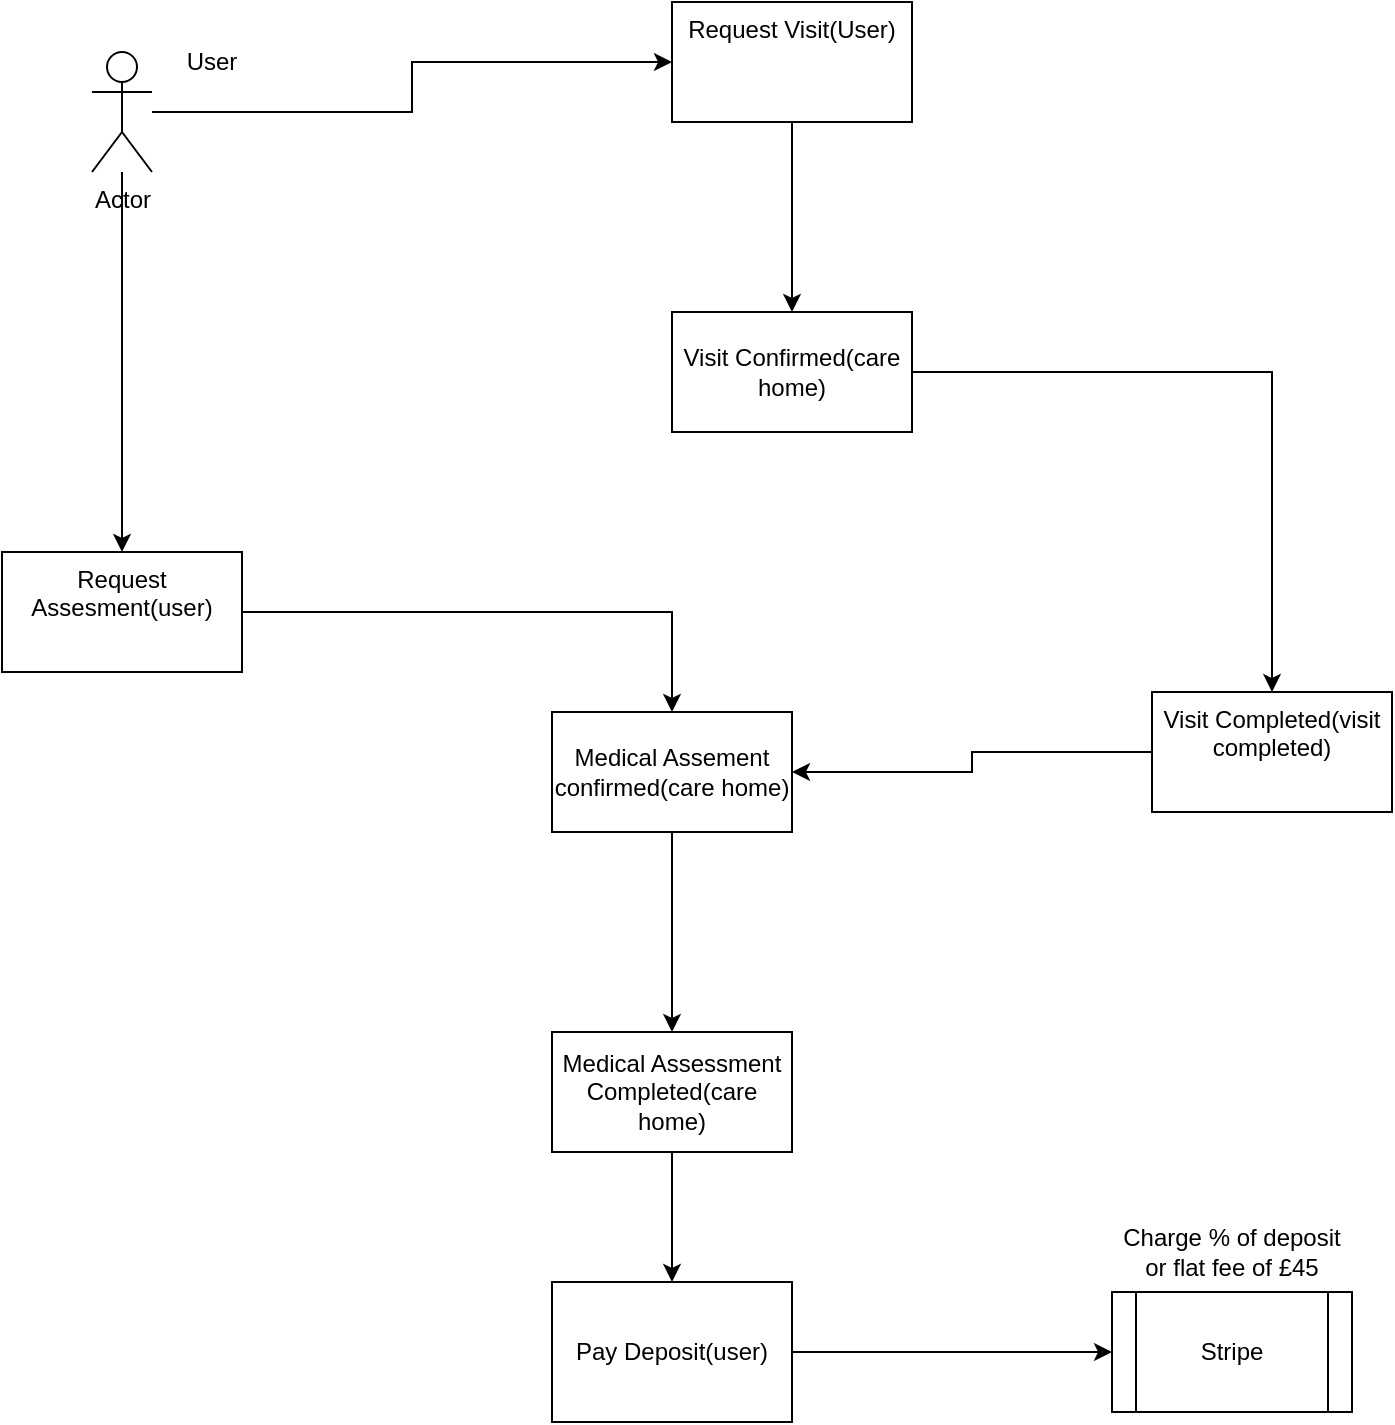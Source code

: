 <mxfile version="20.8.23" type="github">
  <diagram name="Page-1" id="13bN3LiErAZNY6PXdBP1">
    <mxGraphModel dx="1434" dy="760" grid="1" gridSize="10" guides="1" tooltips="1" connect="1" arrows="1" fold="1" page="1" pageScale="1" pageWidth="850" pageHeight="1100" math="0" shadow="0">
      <root>
        <mxCell id="0" />
        <mxCell id="1" parent="0" />
        <mxCell id="lrbJHLHanRZHTGlE7Is--7" value="" style="edgeStyle=orthogonalEdgeStyle;rounded=0;orthogonalLoop=1;jettySize=auto;html=1;" parent="1" source="lrbJHLHanRZHTGlE7Is--2" target="lrbJHLHanRZHTGlE7Is--6" edge="1">
          <mxGeometry relative="1" as="geometry" />
        </mxCell>
        <mxCell id="lrbJHLHanRZHTGlE7Is--12" value="" style="edgeStyle=orthogonalEdgeStyle;rounded=0;orthogonalLoop=1;jettySize=auto;html=1;" parent="1" source="lrbJHLHanRZHTGlE7Is--2" target="lrbJHLHanRZHTGlE7Is--11" edge="1">
          <mxGeometry relative="1" as="geometry" />
        </mxCell>
        <mxCell id="lrbJHLHanRZHTGlE7Is--2" value="Actor" style="shape=umlActor;verticalLabelPosition=bottom;verticalAlign=top;html=1;outlineConnect=0;" parent="1" vertex="1">
          <mxGeometry x="60" y="50" width="30" height="60" as="geometry" />
        </mxCell>
        <mxCell id="BtfHC1cB65NLiMPH-n7X-3" value="" style="edgeStyle=orthogonalEdgeStyle;rounded=0;orthogonalLoop=1;jettySize=auto;html=1;" edge="1" parent="1" source="lrbJHLHanRZHTGlE7Is--5" target="BtfHC1cB65NLiMPH-n7X-2">
          <mxGeometry relative="1" as="geometry" />
        </mxCell>
        <mxCell id="lrbJHLHanRZHTGlE7Is--5" value="Medical Assement confirmed(care home)" style="rounded=0;whiteSpace=wrap;html=1;" parent="1" vertex="1">
          <mxGeometry x="290" y="380" width="120" height="60" as="geometry" />
        </mxCell>
        <mxCell id="BtfHC1cB65NLiMPH-n7X-6" value="" style="edgeStyle=orthogonalEdgeStyle;rounded=0;orthogonalLoop=1;jettySize=auto;html=1;" edge="1" parent="1" source="lrbJHLHanRZHTGlE7Is--6" target="BtfHC1cB65NLiMPH-n7X-5">
          <mxGeometry relative="1" as="geometry" />
        </mxCell>
        <mxCell id="lrbJHLHanRZHTGlE7Is--6" value="Request Visit(User)" style="whiteSpace=wrap;html=1;verticalAlign=top;" parent="1" vertex="1">
          <mxGeometry x="350" y="25" width="120" height="60" as="geometry" />
        </mxCell>
        <mxCell id="BtfHC1cB65NLiMPH-n7X-13" value="" style="edgeStyle=orthogonalEdgeStyle;rounded=0;orthogonalLoop=1;jettySize=auto;html=1;" edge="1" parent="1" source="lrbJHLHanRZHTGlE7Is--11" target="lrbJHLHanRZHTGlE7Is--5">
          <mxGeometry relative="1" as="geometry" />
        </mxCell>
        <mxCell id="lrbJHLHanRZHTGlE7Is--11" value="Request Assesment(user)" style="whiteSpace=wrap;html=1;verticalAlign=top;" parent="1" vertex="1">
          <mxGeometry x="15" y="300" width="120" height="60" as="geometry" />
        </mxCell>
        <mxCell id="lrbJHLHanRZHTGlE7Is--16" value="" style="edgeStyle=orthogonalEdgeStyle;rounded=0;orthogonalLoop=1;jettySize=auto;html=1;" parent="1" source="lrbJHLHanRZHTGlE7Is--14" target="lrbJHLHanRZHTGlE7Is--5" edge="1">
          <mxGeometry relative="1" as="geometry" />
        </mxCell>
        <mxCell id="lrbJHLHanRZHTGlE7Is--14" value="Visit Completed(visit completed)" style="whiteSpace=wrap;html=1;verticalAlign=top;" parent="1" vertex="1">
          <mxGeometry x="590" y="370" width="120" height="60" as="geometry" />
        </mxCell>
        <mxCell id="lrbJHLHanRZHTGlE7Is--19" value="Charge % of deposit or flat fee of £45" style="text;html=1;strokeColor=none;fillColor=none;align=center;verticalAlign=middle;whiteSpace=wrap;rounded=0;" parent="1" vertex="1">
          <mxGeometry x="570" y="610" width="120" height="80" as="geometry" />
        </mxCell>
        <mxCell id="BtfHC1cB65NLiMPH-n7X-11" value="" style="edgeStyle=orthogonalEdgeStyle;rounded=0;orthogonalLoop=1;jettySize=auto;html=1;" edge="1" parent="1" source="BtfHC1cB65NLiMPH-n7X-2" target="BtfHC1cB65NLiMPH-n7X-10">
          <mxGeometry relative="1" as="geometry" />
        </mxCell>
        <mxCell id="BtfHC1cB65NLiMPH-n7X-2" value="Medical Assessment Completed(care home)" style="whiteSpace=wrap;html=1;rounded=0;" vertex="1" parent="1">
          <mxGeometry x="290" y="540" width="120" height="60" as="geometry" />
        </mxCell>
        <mxCell id="BtfHC1cB65NLiMPH-n7X-4" value="User" style="text;html=1;strokeColor=none;fillColor=none;align=center;verticalAlign=middle;whiteSpace=wrap;rounded=0;" vertex="1" parent="1">
          <mxGeometry x="90" y="40" width="60" height="30" as="geometry" />
        </mxCell>
        <mxCell id="BtfHC1cB65NLiMPH-n7X-7" value="" style="edgeStyle=orthogonalEdgeStyle;rounded=0;orthogonalLoop=1;jettySize=auto;html=1;" edge="1" parent="1" source="BtfHC1cB65NLiMPH-n7X-5" target="lrbJHLHanRZHTGlE7Is--14">
          <mxGeometry relative="1" as="geometry" />
        </mxCell>
        <mxCell id="BtfHC1cB65NLiMPH-n7X-5" value="Visit Confirmed(care home)" style="rounded=0;whiteSpace=wrap;html=1;" vertex="1" parent="1">
          <mxGeometry x="350" y="180" width="120" height="60" as="geometry" />
        </mxCell>
        <mxCell id="BtfHC1cB65NLiMPH-n7X-9" value="Stripe" style="shape=process;whiteSpace=wrap;html=1;backgroundOutline=1;" vertex="1" parent="1">
          <mxGeometry x="570" y="670" width="120" height="60" as="geometry" />
        </mxCell>
        <mxCell id="BtfHC1cB65NLiMPH-n7X-12" value="" style="edgeStyle=orthogonalEdgeStyle;rounded=0;orthogonalLoop=1;jettySize=auto;html=1;" edge="1" parent="1" source="BtfHC1cB65NLiMPH-n7X-10" target="BtfHC1cB65NLiMPH-n7X-9">
          <mxGeometry relative="1" as="geometry" />
        </mxCell>
        <mxCell id="BtfHC1cB65NLiMPH-n7X-10" value="Pay Deposit(user)" style="whiteSpace=wrap;html=1;rounded=0;" vertex="1" parent="1">
          <mxGeometry x="290" y="665" width="120" height="70" as="geometry" />
        </mxCell>
      </root>
    </mxGraphModel>
  </diagram>
</mxfile>
